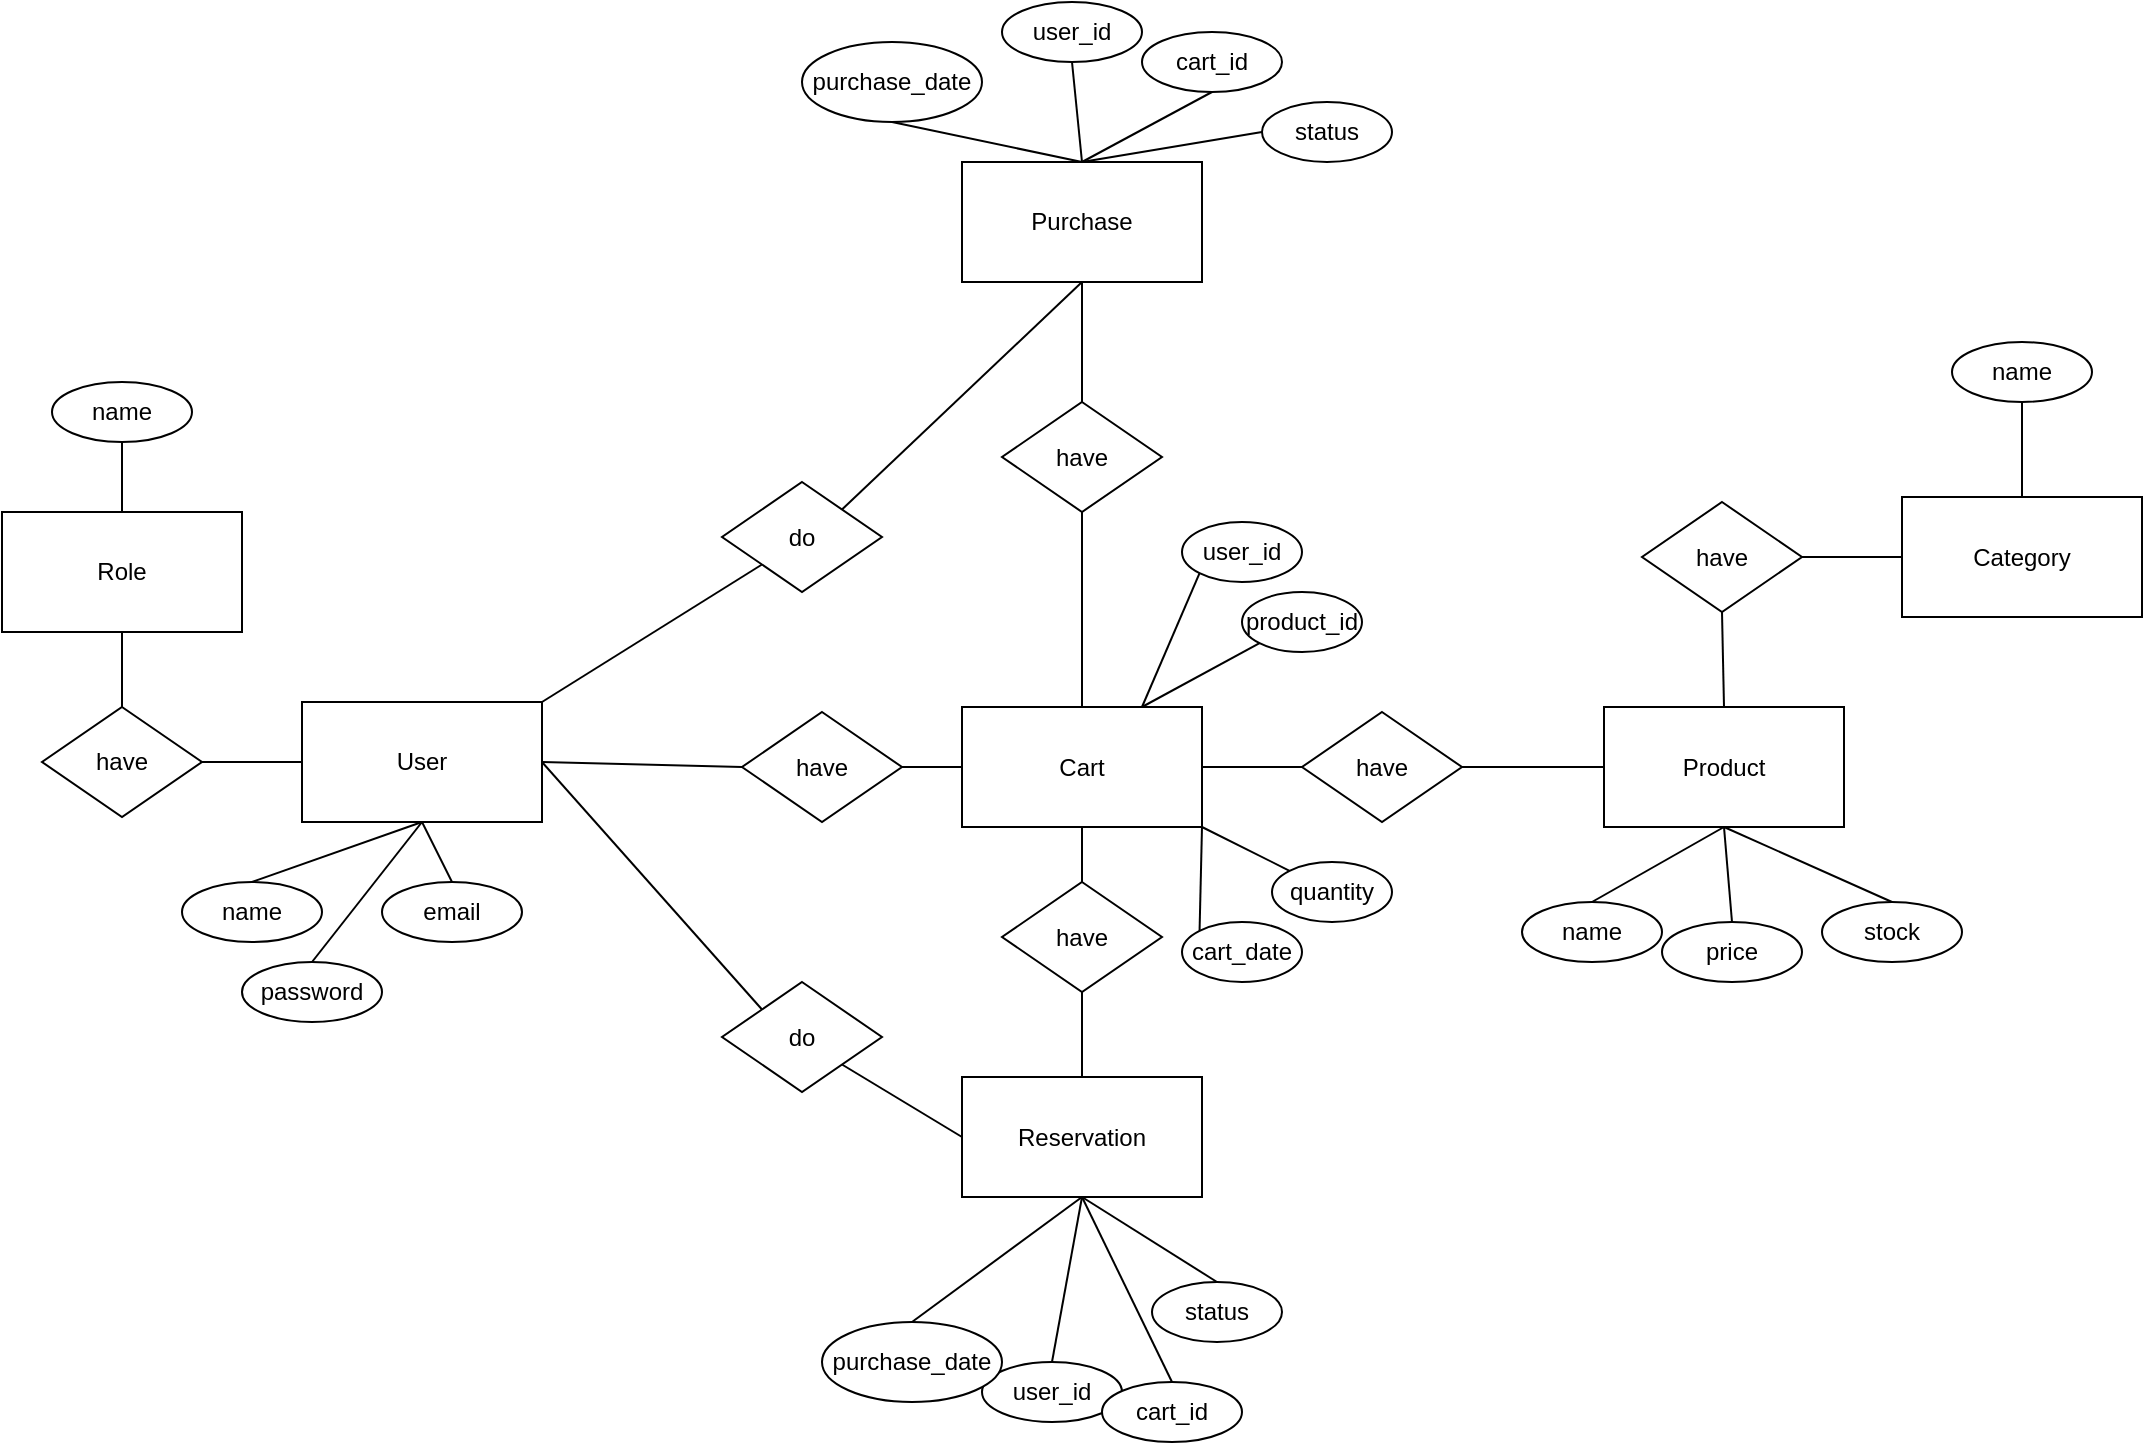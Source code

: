 <mxfile>
    <diagram id="2P4aCLjgTXHYELJcBLWA" name="Page-1">
        <mxGraphModel dx="878" dy="768" grid="1" gridSize="10" guides="1" tooltips="1" connect="1" arrows="1" fold="1" page="1" pageScale="1" pageWidth="850" pageHeight="1100" math="0" shadow="0">
            <root>
                <mxCell id="0"/>
                <mxCell id="1" parent="0"/>
                <mxCell id="161" style="edgeStyle=none;html=1;exitX=1;exitY=0.5;exitDx=0;exitDy=0;entryX=0;entryY=0.5;entryDx=0;entryDy=0;endArrow=none;endFill=0;" edge="1" parent="1" source="121" target="160">
                    <mxGeometry relative="1" as="geometry"/>
                </mxCell>
                <mxCell id="179" style="edgeStyle=none;html=1;exitX=1;exitY=0;exitDx=0;exitDy=0;entryX=0;entryY=1;entryDx=0;entryDy=0;endArrow=none;endFill=0;" edge="1" parent="1" source="121" target="169">
                    <mxGeometry relative="1" as="geometry"/>
                </mxCell>
                <mxCell id="121" value="User" style="rounded=0;whiteSpace=wrap;html=1;" vertex="1" parent="1">
                    <mxGeometry x="370" y="490" width="120" height="60" as="geometry"/>
                </mxCell>
                <mxCell id="158" style="edgeStyle=none;html=1;exitX=0.5;exitY=0;exitDx=0;exitDy=0;entryX=0.5;entryY=1;entryDx=0;entryDy=0;endArrow=none;endFill=0;" edge="1" parent="1" source="122" target="121">
                    <mxGeometry relative="1" as="geometry"/>
                </mxCell>
                <mxCell id="122" value="name" style="ellipse;whiteSpace=wrap;html=1;" vertex="1" parent="1">
                    <mxGeometry x="310" y="580" width="70" height="30" as="geometry"/>
                </mxCell>
                <mxCell id="155" style="edgeStyle=none;html=1;exitX=1;exitY=0.5;exitDx=0;exitDy=0;entryX=0;entryY=0.5;entryDx=0;entryDy=0;endArrow=none;endFill=0;" edge="1" parent="1" source="123" target="121">
                    <mxGeometry relative="1" as="geometry"/>
                </mxCell>
                <mxCell id="123" value="have" style="rhombus;whiteSpace=wrap;html=1;" vertex="1" parent="1">
                    <mxGeometry x="240" y="492.5" width="80" height="55" as="geometry"/>
                </mxCell>
                <mxCell id="156" style="edgeStyle=none;html=1;exitX=0.5;exitY=0;exitDx=0;exitDy=0;entryX=0.5;entryY=1;entryDx=0;entryDy=0;endArrow=none;endFill=0;" edge="1" parent="1" source="124" target="121">
                    <mxGeometry relative="1" as="geometry"/>
                </mxCell>
                <mxCell id="124" value="email" style="ellipse;whiteSpace=wrap;html=1;" vertex="1" parent="1">
                    <mxGeometry x="410" y="580" width="70" height="30" as="geometry"/>
                </mxCell>
                <mxCell id="157" style="edgeStyle=none;html=1;exitX=0.5;exitY=0;exitDx=0;exitDy=0;entryX=0.5;entryY=1;entryDx=0;entryDy=0;endArrow=none;endFill=0;" edge="1" parent="1" source="125" target="121">
                    <mxGeometry relative="1" as="geometry"/>
                </mxCell>
                <mxCell id="125" value="password" style="ellipse;whiteSpace=wrap;html=1;" vertex="1" parent="1">
                    <mxGeometry x="340" y="620" width="70" height="30" as="geometry"/>
                </mxCell>
                <mxCell id="135" style="edgeStyle=none;html=1;exitX=0.5;exitY=0;exitDx=0;exitDy=0;endArrow=none;endFill=0;entryX=0.5;entryY=1;entryDx=0;entryDy=0;" edge="1" parent="1" source="130" target="136">
                    <mxGeometry relative="1" as="geometry">
                        <mxPoint x="380" y="445" as="targetPoint"/>
                    </mxGeometry>
                </mxCell>
                <mxCell id="154" style="edgeStyle=none;html=1;exitX=0.5;exitY=1;exitDx=0;exitDy=0;entryX=0.5;entryY=0;entryDx=0;entryDy=0;endArrow=none;endFill=0;" edge="1" parent="1" source="130" target="123">
                    <mxGeometry relative="1" as="geometry"/>
                </mxCell>
                <mxCell id="130" value="Role" style="rounded=0;whiteSpace=wrap;html=1;" vertex="1" parent="1">
                    <mxGeometry x="220" y="395" width="120" height="60" as="geometry"/>
                </mxCell>
                <mxCell id="136" value="name" style="ellipse;whiteSpace=wrap;html=1;" vertex="1" parent="1">
                    <mxGeometry x="245" y="330" width="70" height="30" as="geometry"/>
                </mxCell>
                <mxCell id="143" style="edgeStyle=none;html=1;exitX=0.5;exitY=0;exitDx=0;exitDy=0;entryX=0.5;entryY=1;entryDx=0;entryDy=0;endArrow=none;endFill=0;" edge="1" parent="1" source="137" target="142">
                    <mxGeometry relative="1" as="geometry"/>
                </mxCell>
                <mxCell id="137" value="Product" style="rounded=0;whiteSpace=wrap;html=1;" vertex="1" parent="1">
                    <mxGeometry x="1021" y="492.5" width="120" height="60" as="geometry"/>
                </mxCell>
                <mxCell id="159" style="edgeStyle=none;html=1;exitX=0;exitY=0.5;exitDx=0;exitDy=0;endArrow=none;endFill=0;entryX=1;entryY=0.5;entryDx=0;entryDy=0;" edge="1" parent="1" source="138" target="160">
                    <mxGeometry relative="1" as="geometry">
                        <mxPoint x="650" y="595" as="targetPoint"/>
                    </mxGeometry>
                </mxCell>
                <mxCell id="164" style="edgeStyle=none;html=1;exitX=0.5;exitY=1;exitDx=0;exitDy=0;entryX=0.5;entryY=0;entryDx=0;entryDy=0;endArrow=none;endFill=0;" edge="1" parent="1" source="138" target="163">
                    <mxGeometry relative="1" as="geometry"/>
                </mxCell>
                <mxCell id="184" style="edgeStyle=none;html=1;exitX=1;exitY=0.5;exitDx=0;exitDy=0;endArrow=none;endFill=0;entryX=0;entryY=0.5;entryDx=0;entryDy=0;" edge="1" parent="1" source="138" target="185">
                    <mxGeometry relative="1" as="geometry">
                        <mxPoint x="920" y="523" as="targetPoint"/>
                    </mxGeometry>
                </mxCell>
                <mxCell id="138" value="Cart" style="rounded=0;whiteSpace=wrap;html=1;" vertex="1" parent="1">
                    <mxGeometry x="700" y="492.5" width="120" height="60" as="geometry"/>
                </mxCell>
                <mxCell id="162" style="edgeStyle=none;html=1;exitX=0.5;exitY=0;exitDx=0;exitDy=0;endArrow=none;endFill=0;entryX=0.5;entryY=1;entryDx=0;entryDy=0;" edge="1" parent="1" source="139" target="163">
                    <mxGeometry relative="1" as="geometry">
                        <mxPoint x="650" y="720" as="targetPoint"/>
                    </mxGeometry>
                </mxCell>
                <mxCell id="174" style="edgeStyle=none;html=1;exitX=0;exitY=0.5;exitDx=0;exitDy=0;entryX=1;entryY=1;entryDx=0;entryDy=0;endArrow=none;endFill=0;" edge="1" parent="1" source="139" target="172">
                    <mxGeometry relative="1" as="geometry"/>
                </mxCell>
                <mxCell id="139" value="Reservation" style="rounded=0;whiteSpace=wrap;html=1;" vertex="1" parent="1">
                    <mxGeometry x="700" y="677.5" width="120" height="60" as="geometry"/>
                </mxCell>
                <mxCell id="166" style="edgeStyle=none;html=1;exitX=0.5;exitY=1;exitDx=0;exitDy=0;entryX=0.5;entryY=0;entryDx=0;entryDy=0;endArrow=none;endFill=0;" edge="1" parent="1" source="140" target="165">
                    <mxGeometry relative="1" as="geometry"/>
                </mxCell>
                <mxCell id="140" value="Purchase" style="rounded=0;whiteSpace=wrap;html=1;" vertex="1" parent="1">
                    <mxGeometry x="700" y="220" width="120" height="60" as="geometry"/>
                </mxCell>
                <mxCell id="141" value="Category" style="rounded=0;whiteSpace=wrap;html=1;" vertex="1" parent="1">
                    <mxGeometry x="1170" y="387.5" width="120" height="60" as="geometry"/>
                </mxCell>
                <mxCell id="183" style="edgeStyle=none;html=1;exitX=1;exitY=0.5;exitDx=0;exitDy=0;endArrow=none;endFill=0;entryX=0;entryY=0.5;entryDx=0;entryDy=0;" edge="1" parent="1" source="142" target="141">
                    <mxGeometry relative="1" as="geometry">
                        <mxPoint x="1160" y="400" as="targetPoint"/>
                    </mxGeometry>
                </mxCell>
                <mxCell id="142" value="have" style="rhombus;whiteSpace=wrap;html=1;" vertex="1" parent="1">
                    <mxGeometry x="1040" y="390" width="80" height="55" as="geometry"/>
                </mxCell>
                <mxCell id="182" style="edgeStyle=none;html=1;exitX=0.5;exitY=1;exitDx=0;exitDy=0;entryX=0.5;entryY=0;entryDx=0;entryDy=0;endArrow=none;endFill=0;" edge="1" parent="1" source="146" target="141">
                    <mxGeometry relative="1" as="geometry"/>
                </mxCell>
                <mxCell id="146" value="name" style="ellipse;whiteSpace=wrap;html=1;" vertex="1" parent="1">
                    <mxGeometry x="1195" y="310" width="70" height="30" as="geometry"/>
                </mxCell>
                <mxCell id="153" style="edgeStyle=none;html=1;exitX=0.5;exitY=0;exitDx=0;exitDy=0;entryX=0.5;entryY=1;entryDx=0;entryDy=0;endArrow=none;endFill=0;" edge="1" parent="1" source="148" target="137">
                    <mxGeometry relative="1" as="geometry"/>
                </mxCell>
                <mxCell id="148" value="name" style="ellipse;whiteSpace=wrap;html=1;" vertex="1" parent="1">
                    <mxGeometry x="980" y="590" width="70" height="30" as="geometry"/>
                </mxCell>
                <mxCell id="152" style="edgeStyle=none;html=1;exitX=0.5;exitY=0;exitDx=0;exitDy=0;entryX=0.5;entryY=1;entryDx=0;entryDy=0;endArrow=none;endFill=0;" edge="1" parent="1" source="149" target="137">
                    <mxGeometry relative="1" as="geometry"/>
                </mxCell>
                <mxCell id="149" value="price" style="ellipse;whiteSpace=wrap;html=1;" vertex="1" parent="1">
                    <mxGeometry x="1050" y="600" width="70" height="30" as="geometry"/>
                </mxCell>
                <mxCell id="151" style="edgeStyle=none;html=1;exitX=0.5;exitY=0;exitDx=0;exitDy=0;entryX=0.5;entryY=1;entryDx=0;entryDy=0;endArrow=none;endFill=0;" edge="1" parent="1" source="150" target="137">
                    <mxGeometry relative="1" as="geometry"/>
                </mxCell>
                <mxCell id="150" value="stock" style="ellipse;whiteSpace=wrap;html=1;" vertex="1" parent="1">
                    <mxGeometry x="1130" y="590" width="70" height="30" as="geometry"/>
                </mxCell>
                <mxCell id="160" value="have" style="rhombus;whiteSpace=wrap;html=1;" vertex="1" parent="1">
                    <mxGeometry x="590" y="495" width="80" height="55" as="geometry"/>
                </mxCell>
                <mxCell id="163" value="have" style="rhombus;whiteSpace=wrap;html=1;" vertex="1" parent="1">
                    <mxGeometry x="720" y="580" width="80" height="55" as="geometry"/>
                </mxCell>
                <mxCell id="167" style="edgeStyle=none;html=1;exitX=0.5;exitY=1;exitDx=0;exitDy=0;entryX=0.5;entryY=0;entryDx=0;entryDy=0;endArrow=none;endFill=0;" edge="1" parent="1" source="165" target="138">
                    <mxGeometry relative="1" as="geometry"/>
                </mxCell>
                <mxCell id="165" value="have" style="rhombus;whiteSpace=wrap;html=1;" vertex="1" parent="1">
                    <mxGeometry x="720" y="340" width="80" height="55" as="geometry"/>
                </mxCell>
                <mxCell id="177" style="edgeStyle=none;html=1;exitX=1;exitY=0;exitDx=0;exitDy=0;entryX=0.5;entryY=1;entryDx=0;entryDy=0;endArrow=none;endFill=0;" edge="1" parent="1" source="169" target="140">
                    <mxGeometry relative="1" as="geometry"/>
                </mxCell>
                <mxCell id="169" value="do" style="rhombus;whiteSpace=wrap;html=1;" vertex="1" parent="1">
                    <mxGeometry x="580" y="380" width="80" height="55" as="geometry"/>
                </mxCell>
                <mxCell id="175" style="edgeStyle=none;html=1;exitX=0;exitY=0;exitDx=0;exitDy=0;entryX=1;entryY=0.5;entryDx=0;entryDy=0;endArrow=none;endFill=0;" edge="1" parent="1" source="172" target="121">
                    <mxGeometry relative="1" as="geometry"/>
                </mxCell>
                <mxCell id="172" value="do" style="rhombus;whiteSpace=wrap;html=1;" vertex="1" parent="1">
                    <mxGeometry x="580" y="630" width="80" height="55" as="geometry"/>
                </mxCell>
                <mxCell id="186" style="edgeStyle=none;html=1;exitX=1;exitY=0.5;exitDx=0;exitDy=0;entryX=0;entryY=0.5;entryDx=0;entryDy=0;endArrow=none;endFill=0;" edge="1" parent="1" source="185" target="137">
                    <mxGeometry relative="1" as="geometry"/>
                </mxCell>
                <mxCell id="185" value="have" style="rhombus;whiteSpace=wrap;html=1;" vertex="1" parent="1">
                    <mxGeometry x="870" y="495" width="80" height="55" as="geometry"/>
                </mxCell>
                <mxCell id="192" style="edgeStyle=none;html=1;exitX=0.5;exitY=1;exitDx=0;exitDy=0;entryX=0.5;entryY=0;entryDx=0;entryDy=0;endArrow=none;endFill=0;" edge="1" parent="1" source="188" target="140">
                    <mxGeometry relative="1" as="geometry"/>
                </mxCell>
                <mxCell id="188" value="user_id" style="ellipse;whiteSpace=wrap;html=1;" vertex="1" parent="1">
                    <mxGeometry x="720" y="140" width="70" height="30" as="geometry"/>
                </mxCell>
                <mxCell id="191" style="edgeStyle=none;html=1;exitX=0.5;exitY=1;exitDx=0;exitDy=0;entryX=0.5;entryY=0;entryDx=0;entryDy=0;endArrow=none;endFill=0;" edge="1" parent="1" source="189" target="140">
                    <mxGeometry relative="1" as="geometry"/>
                </mxCell>
                <mxCell id="189" value="cart_id" style="ellipse;whiteSpace=wrap;html=1;" vertex="1" parent="1">
                    <mxGeometry x="790" y="155" width="70" height="30" as="geometry"/>
                </mxCell>
                <mxCell id="193" style="edgeStyle=none;html=1;exitX=0.5;exitY=1;exitDx=0;exitDy=0;entryX=0.5;entryY=0;entryDx=0;entryDy=0;endArrow=none;endFill=0;" edge="1" parent="1" source="190" target="140">
                    <mxGeometry relative="1" as="geometry"/>
                </mxCell>
                <mxCell id="190" value="purchase_date" style="ellipse;whiteSpace=wrap;html=1;" vertex="1" parent="1">
                    <mxGeometry x="620" y="160" width="90" height="40" as="geometry"/>
                </mxCell>
                <mxCell id="195" style="edgeStyle=none;html=1;exitX=0;exitY=0.5;exitDx=0;exitDy=0;entryX=0.5;entryY=0;entryDx=0;entryDy=0;endArrow=none;endFill=0;" edge="1" parent="1" source="194" target="140">
                    <mxGeometry relative="1" as="geometry"/>
                </mxCell>
                <mxCell id="194" value="status" style="ellipse;whiteSpace=wrap;html=1;" vertex="1" parent="1">
                    <mxGeometry x="850" y="190" width="65" height="30" as="geometry"/>
                </mxCell>
                <mxCell id="205" style="edgeStyle=none;html=1;exitX=0.5;exitY=0;exitDx=0;exitDy=0;entryX=0.5;entryY=1;entryDx=0;entryDy=0;endArrow=none;endFill=0;" edge="1" parent="1" source="197" target="139">
                    <mxGeometry relative="1" as="geometry"/>
                </mxCell>
                <mxCell id="197" value="user_id" style="ellipse;whiteSpace=wrap;html=1;" vertex="1" parent="1">
                    <mxGeometry x="710" y="820" width="70" height="30" as="geometry"/>
                </mxCell>
                <mxCell id="206" style="edgeStyle=none;html=1;exitX=0.5;exitY=0;exitDx=0;exitDy=0;entryX=0.5;entryY=1;entryDx=0;entryDy=0;endArrow=none;endFill=0;" edge="1" parent="1" source="199" target="139">
                    <mxGeometry relative="1" as="geometry"/>
                </mxCell>
                <mxCell id="199" value="cart_id" style="ellipse;whiteSpace=wrap;html=1;" vertex="1" parent="1">
                    <mxGeometry x="770" y="830" width="70" height="30" as="geometry"/>
                </mxCell>
                <mxCell id="204" style="edgeStyle=none;html=1;exitX=0.5;exitY=0;exitDx=0;exitDy=0;entryX=0.5;entryY=1;entryDx=0;entryDy=0;endArrow=none;endFill=0;" edge="1" parent="1" source="201" target="139">
                    <mxGeometry relative="1" as="geometry"/>
                </mxCell>
                <mxCell id="201" value="purchase_date" style="ellipse;whiteSpace=wrap;html=1;" vertex="1" parent="1">
                    <mxGeometry x="630" y="800" width="90" height="40" as="geometry"/>
                </mxCell>
                <mxCell id="207" style="edgeStyle=none;html=1;exitX=0.5;exitY=0;exitDx=0;exitDy=0;entryX=0.5;entryY=1;entryDx=0;entryDy=0;endArrow=none;endFill=0;" edge="1" parent="1" source="203" target="139">
                    <mxGeometry relative="1" as="geometry"/>
                </mxCell>
                <mxCell id="203" value="status" style="ellipse;whiteSpace=wrap;html=1;" vertex="1" parent="1">
                    <mxGeometry x="795" y="780" width="65" height="30" as="geometry"/>
                </mxCell>
                <mxCell id="209" style="edgeStyle=none;html=1;exitX=0;exitY=1;exitDx=0;exitDy=0;entryX=0.75;entryY=0;entryDx=0;entryDy=0;endArrow=none;endFill=0;" edge="1" parent="1" source="208" target="138">
                    <mxGeometry relative="1" as="geometry"/>
                </mxCell>
                <mxCell id="208" value="user_id" style="ellipse;whiteSpace=wrap;html=1;" vertex="1" parent="1">
                    <mxGeometry x="810" y="400" width="60" height="30" as="geometry"/>
                </mxCell>
                <mxCell id="211" style="edgeStyle=none;html=1;exitX=0;exitY=1;exitDx=0;exitDy=0;entryX=0.75;entryY=0;entryDx=0;entryDy=0;endArrow=none;endFill=0;" edge="1" parent="1" source="210" target="138">
                    <mxGeometry relative="1" as="geometry"/>
                </mxCell>
                <mxCell id="210" value="product_id" style="ellipse;whiteSpace=wrap;html=1;" vertex="1" parent="1">
                    <mxGeometry x="840" y="435" width="60" height="30" as="geometry"/>
                </mxCell>
                <mxCell id="213" style="edgeStyle=none;html=1;exitX=0;exitY=0;exitDx=0;exitDy=0;entryX=1;entryY=1;entryDx=0;entryDy=0;endArrow=none;endFill=0;" edge="1" parent="1" source="212" target="138">
                    <mxGeometry relative="1" as="geometry"/>
                </mxCell>
                <mxCell id="212" value="quantity" style="ellipse;whiteSpace=wrap;html=1;" vertex="1" parent="1">
                    <mxGeometry x="855" y="570" width="60" height="30" as="geometry"/>
                </mxCell>
                <mxCell id="215" style="edgeStyle=none;html=1;exitX=0;exitY=0;exitDx=0;exitDy=0;entryX=1;entryY=1;entryDx=0;entryDy=0;endArrow=none;endFill=0;" edge="1" parent="1" source="214" target="138">
                    <mxGeometry relative="1" as="geometry"/>
                </mxCell>
                <mxCell id="214" value="cart_date" style="ellipse;whiteSpace=wrap;html=1;" vertex="1" parent="1">
                    <mxGeometry x="810" y="600" width="60" height="30" as="geometry"/>
                </mxCell>
            </root>
        </mxGraphModel>
    </diagram>
</mxfile>